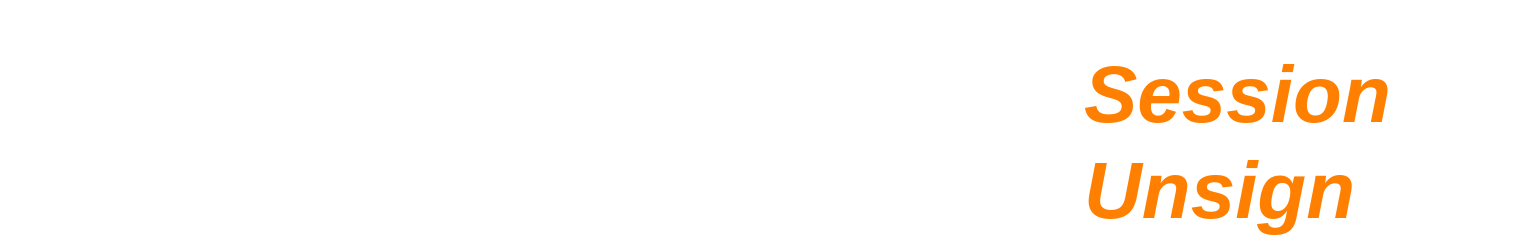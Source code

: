 <mxfile version="20.0.4"><diagram id="nb3tS5KzVcpROlKnmKRc" name="Page-1"><mxGraphModel dx="1418" dy="781" grid="1" gridSize="10" guides="1" tooltips="1" connect="1" arrows="1" fold="1" page="1" pageScale="1" pageWidth="850" pageHeight="1100" math="0" shadow="0"><root><mxCell id="0"/><mxCell id="1" parent="0"/><mxCell id="RpaveTJMNZ1_KSWhZjhr-1" value="" style="shape=image;verticalLabelPosition=bottom;labelBackgroundColor=default;verticalAlign=top;aspect=fixed;imageAspect=0;image=https://anexia.com/blog/wp-content/uploads/2015/01/codeigniter_logo.png;" vertex="1" parent="1"><mxGeometry x="10" y="10" width="520" height="121" as="geometry"/></mxCell><mxCell id="RpaveTJMNZ1_KSWhZjhr-2" value="&lt;div style=&quot;font-size: 40px;&quot; align=&quot;left&quot;&gt;&lt;i&gt;&lt;font style=&quot;font-size: 40px;&quot;&gt;Session&lt;/font&gt;&lt;/i&gt;&lt;/div&gt;&lt;div style=&quot;font-size: 40px;&quot; align=&quot;left&quot;&gt;&lt;i&gt;&lt;font style=&quot;font-size: 40px;&quot;&gt;Unsign&lt;br&gt;&lt;/font&gt;&lt;/i&gt;&lt;/div&gt;" style="text;html=1;strokeColor=none;fillColor=none;align=left;verticalAlign=middle;whiteSpace=wrap;rounded=0;fontStyle=1;fontColor=#FF8000;" vertex="1" parent="1"><mxGeometry x="550" y="40" width="220" height="80.5" as="geometry"/></mxCell></root></mxGraphModel></diagram></mxfile>